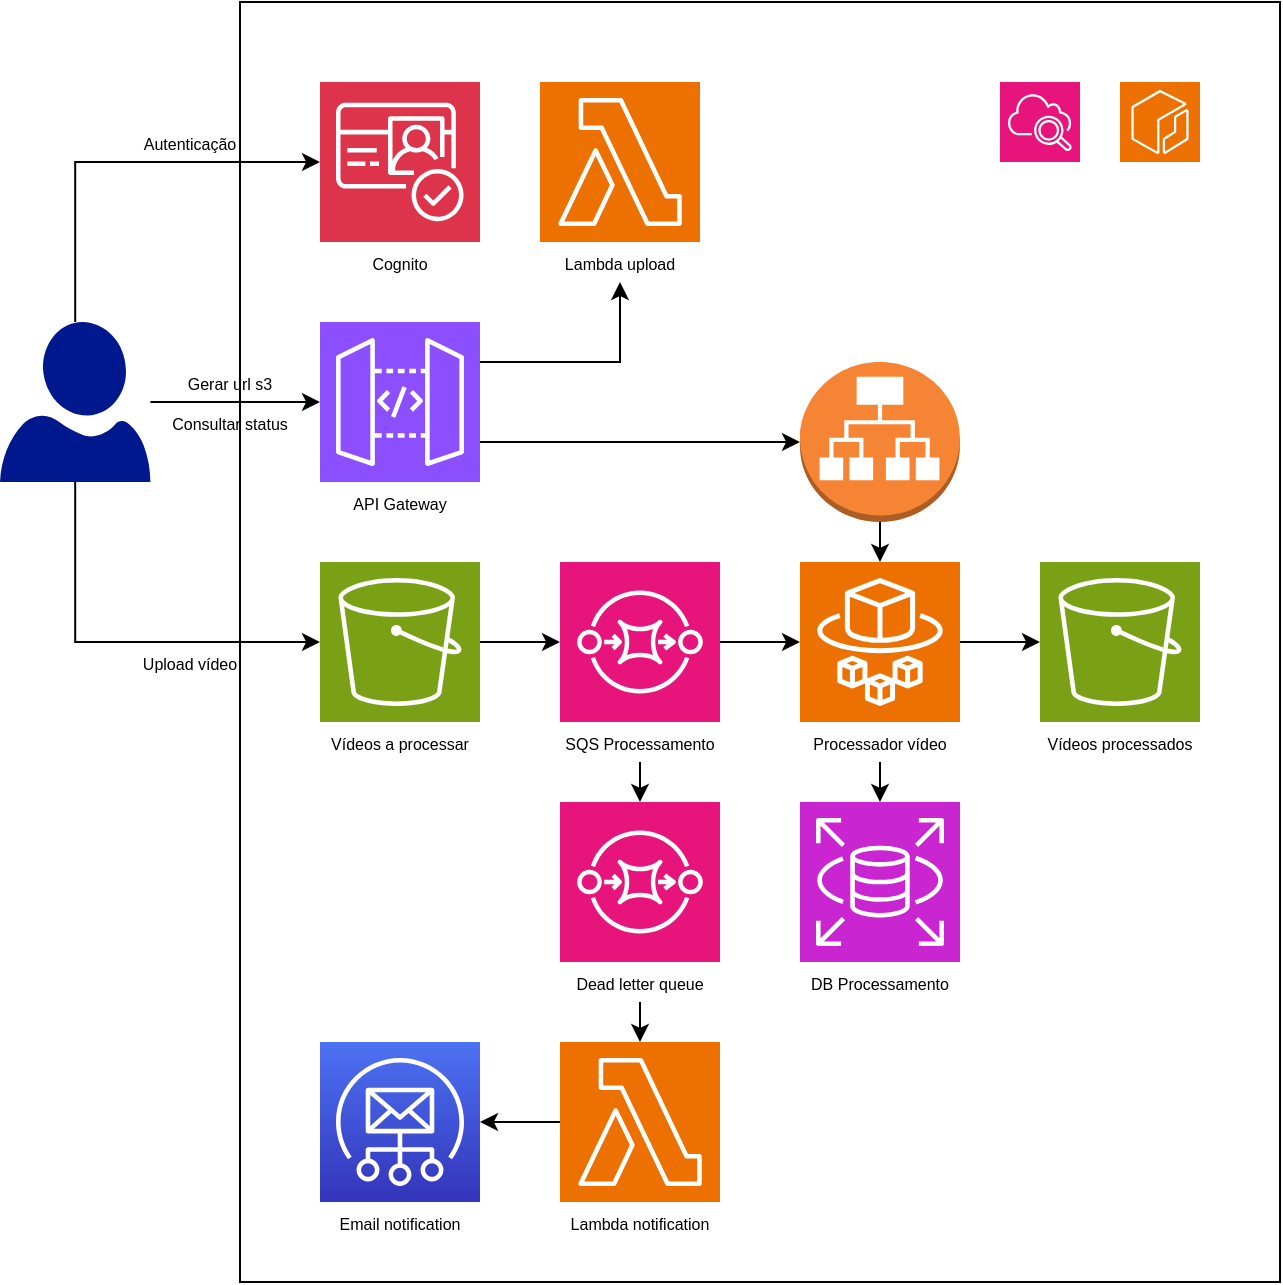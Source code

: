<mxfile version="24.4.0" type="device">
  <diagram name="Arquitetura" id="g2jQuPB9zfOCcW3fMq6r">
    <mxGraphModel dx="600" dy="355" grid="1" gridSize="10" guides="1" tooltips="1" connect="1" arrows="1" fold="1" page="1" pageScale="1" pageWidth="1169" pageHeight="827" math="0" shadow="0">
      <root>
        <mxCell id="0" />
        <mxCell id="1" parent="0" />
        <mxCell id="0qVQoLVR08lyclSMBbJr-56" value="" style="rounded=0;whiteSpace=wrap;html=1;" parent="1" vertex="1">
          <mxGeometry x="160" y="40" width="520" height="640" as="geometry" />
        </mxCell>
        <mxCell id="0qVQoLVR08lyclSMBbJr-6" style="edgeStyle=orthogonalEdgeStyle;rounded=0;orthogonalLoop=1;jettySize=auto;html=1;" parent="1" source="0qVQoLVR08lyclSMBbJr-2" target="0qVQoLVR08lyclSMBbJr-4" edge="1">
          <mxGeometry relative="1" as="geometry" />
        </mxCell>
        <mxCell id="0qVQoLVR08lyclSMBbJr-2" value="" style="sketch=0;aspect=fixed;pointerEvents=1;shadow=0;dashed=0;html=1;strokeColor=none;labelPosition=center;verticalLabelPosition=bottom;verticalAlign=top;align=center;fillColor=#00188D;shape=mxgraph.azure.user" parent="1" vertex="1">
          <mxGeometry x="40" y="200" width="75.2" height="80" as="geometry" />
        </mxCell>
        <mxCell id="0qVQoLVR08lyclSMBbJr-3" value="" style="sketch=0;points=[[0,0,0],[0.25,0,0],[0.5,0,0],[0.75,0,0],[1,0,0],[0,1,0],[0.25,1,0],[0.5,1,0],[0.75,1,0],[1,1,0],[0,0.25,0],[0,0.5,0],[0,0.75,0],[1,0.25,0],[1,0.5,0],[1,0.75,0]];outlineConnect=0;fontColor=#232F3E;fillColor=#DD344C;strokeColor=#ffffff;dashed=0;verticalLabelPosition=bottom;verticalAlign=top;align=center;html=1;fontSize=12;fontStyle=0;aspect=fixed;shape=mxgraph.aws4.resourceIcon;resIcon=mxgraph.aws4.cognito;" parent="1" vertex="1">
          <mxGeometry x="200" y="80" width="80" height="80" as="geometry" />
        </mxCell>
        <mxCell id="01uk8IoRg_sHXS53o3dz-2" style="edgeStyle=orthogonalEdgeStyle;rounded=0;orthogonalLoop=1;jettySize=auto;html=1;exitX=1;exitY=0.25;exitDx=0;exitDy=0;exitPerimeter=0;entryX=0.5;entryY=1;entryDx=0;entryDy=0;" edge="1" parent="1" source="0qVQoLVR08lyclSMBbJr-4" target="0qVQoLVR08lyclSMBbJr-38">
          <mxGeometry relative="1" as="geometry" />
        </mxCell>
        <mxCell id="01uk8IoRg_sHXS53o3dz-3" style="edgeStyle=orthogonalEdgeStyle;rounded=0;orthogonalLoop=1;jettySize=auto;html=1;exitX=1;exitY=0.75;exitDx=0;exitDy=0;exitPerimeter=0;" edge="1" parent="1" source="0qVQoLVR08lyclSMBbJr-4" target="0qVQoLVR08lyclSMBbJr-29">
          <mxGeometry relative="1" as="geometry" />
        </mxCell>
        <mxCell id="0qVQoLVR08lyclSMBbJr-4" value="" style="sketch=0;points=[[0,0,0],[0.25,0,0],[0.5,0,0],[0.75,0,0],[1,0,0],[0,1,0],[0.25,1,0],[0.5,1,0],[0.75,1,0],[1,1,0],[0,0.25,0],[0,0.5,0],[0,0.75,0],[1,0.25,0],[1,0.5,0],[1,0.75,0]];outlineConnect=0;fontColor=#232F3E;fillColor=#8C4FFF;strokeColor=#ffffff;dashed=0;verticalLabelPosition=bottom;verticalAlign=top;align=center;html=1;fontSize=12;fontStyle=0;aspect=fixed;shape=mxgraph.aws4.resourceIcon;resIcon=mxgraph.aws4.api_gateway;" parent="1" vertex="1">
          <mxGeometry x="200" y="200" width="80" height="80" as="geometry" />
        </mxCell>
        <mxCell id="0qVQoLVR08lyclSMBbJr-7" value="" style="sketch=0;points=[[0,0,0],[0.25,0,0],[0.5,0,0],[0.75,0,0],[1,0,0],[0,1,0],[0.25,1,0],[0.5,1,0],[0.75,1,0],[1,1,0],[0,0.25,0],[0,0.5,0],[0,0.75,0],[1,0.25,0],[1,0.5,0],[1,0.75,0]];outlineConnect=0;fontColor=#232F3E;fillColor=#ED7100;strokeColor=#ffffff;dashed=0;verticalLabelPosition=bottom;verticalAlign=top;align=center;html=1;fontSize=12;fontStyle=0;aspect=fixed;shape=mxgraph.aws4.resourceIcon;resIcon=mxgraph.aws4.lambda;" parent="1" vertex="1">
          <mxGeometry x="310" y="80" width="80" height="80" as="geometry" />
        </mxCell>
        <mxCell id="0qVQoLVR08lyclSMBbJr-8" value="" style="sketch=0;points=[[0,0,0],[0.25,0,0],[0.5,0,0],[0.75,0,0],[1,0,0],[0,1,0],[0.25,1,0],[0.5,1,0],[0.75,1,0],[1,1,0],[0,0.25,0],[0,0.5,0],[0,0.75,0],[1,0.25,0],[1,0.5,0],[1,0.75,0]];outlineConnect=0;fontColor=#232F3E;fillColor=#7AA116;strokeColor=#ffffff;dashed=0;verticalLabelPosition=bottom;verticalAlign=top;align=center;html=1;fontSize=12;fontStyle=0;aspect=fixed;shape=mxgraph.aws4.resourceIcon;resIcon=mxgraph.aws4.s3;" parent="1" vertex="1">
          <mxGeometry x="200" y="320" width="80" height="80" as="geometry" />
        </mxCell>
        <mxCell id="0qVQoLVR08lyclSMBbJr-10" style="edgeStyle=orthogonalEdgeStyle;rounded=0;orthogonalLoop=1;jettySize=auto;html=1;exitX=0.5;exitY=1;exitDx=0;exitDy=0;exitPerimeter=0;entryX=0;entryY=0.5;entryDx=0;entryDy=0;entryPerimeter=0;" parent="1" source="0qVQoLVR08lyclSMBbJr-2" target="0qVQoLVR08lyclSMBbJr-8" edge="1">
          <mxGeometry relative="1" as="geometry" />
        </mxCell>
        <mxCell id="0qVQoLVR08lyclSMBbJr-11" style="edgeStyle=orthogonalEdgeStyle;rounded=0;orthogonalLoop=1;jettySize=auto;html=1;exitX=0.5;exitY=0;exitDx=0;exitDy=0;exitPerimeter=0;entryX=0;entryY=0.5;entryDx=0;entryDy=0;entryPerimeter=0;" parent="1" source="0qVQoLVR08lyclSMBbJr-2" target="0qVQoLVR08lyclSMBbJr-3" edge="1">
          <mxGeometry relative="1" as="geometry" />
        </mxCell>
        <mxCell id="0qVQoLVR08lyclSMBbJr-12" value="" style="sketch=0;points=[[0,0,0],[0.25,0,0],[0.5,0,0],[0.75,0,0],[1,0,0],[0,1,0],[0.25,1,0],[0.5,1,0],[0.75,1,0],[1,1,0],[0,0.25,0],[0,0.5,0],[0,0.75,0],[1,0.25,0],[1,0.5,0],[1,0.75,0]];outlineConnect=0;fontColor=#232F3E;fillColor=#E7157B;strokeColor=#ffffff;dashed=0;verticalLabelPosition=bottom;verticalAlign=top;align=center;html=1;fontSize=12;fontStyle=0;aspect=fixed;shape=mxgraph.aws4.resourceIcon;resIcon=mxgraph.aws4.sqs;" parent="1" vertex="1">
          <mxGeometry x="320" y="320" width="80" height="80" as="geometry" />
        </mxCell>
        <mxCell id="0qVQoLVR08lyclSMBbJr-13" style="edgeStyle=orthogonalEdgeStyle;rounded=0;orthogonalLoop=1;jettySize=auto;html=1;exitX=1;exitY=0.5;exitDx=0;exitDy=0;exitPerimeter=0;entryX=0;entryY=0.5;entryDx=0;entryDy=0;entryPerimeter=0;" parent="1" source="0qVQoLVR08lyclSMBbJr-8" target="0qVQoLVR08lyclSMBbJr-12" edge="1">
          <mxGeometry relative="1" as="geometry" />
        </mxCell>
        <mxCell id="0qVQoLVR08lyclSMBbJr-15" value="" style="sketch=0;points=[[0,0,0],[0.25,0,0],[0.5,0,0],[0.75,0,0],[1,0,0],[0,1,0],[0.25,1,0],[0.5,1,0],[0.75,1,0],[1,1,0],[0,0.25,0],[0,0.5,0],[0,0.75,0],[1,0.25,0],[1,0.5,0],[1,0.75,0]];outlineConnect=0;fontColor=#232F3E;fillColor=#ED7100;strokeColor=#ffffff;dashed=0;verticalLabelPosition=bottom;verticalAlign=top;align=center;html=1;fontSize=12;fontStyle=0;aspect=fixed;shape=mxgraph.aws4.resourceIcon;resIcon=mxgraph.aws4.fargate;" parent="1" vertex="1">
          <mxGeometry x="440" y="320" width="80" height="80" as="geometry" />
        </mxCell>
        <mxCell id="0qVQoLVR08lyclSMBbJr-16" style="edgeStyle=orthogonalEdgeStyle;rounded=0;orthogonalLoop=1;jettySize=auto;html=1;exitX=1;exitY=0.5;exitDx=0;exitDy=0;exitPerimeter=0;entryX=0;entryY=0.5;entryDx=0;entryDy=0;entryPerimeter=0;" parent="1" source="0qVQoLVR08lyclSMBbJr-12" target="0qVQoLVR08lyclSMBbJr-15" edge="1">
          <mxGeometry relative="1" as="geometry" />
        </mxCell>
        <mxCell id="0qVQoLVR08lyclSMBbJr-17" value="" style="sketch=0;points=[[0,0,0],[0.25,0,0],[0.5,0,0],[0.75,0,0],[1,0,0],[0,1,0],[0.25,1,0],[0.5,1,0],[0.75,1,0],[1,1,0],[0,0.25,0],[0,0.5,0],[0,0.75,0],[1,0.25,0],[1,0.5,0],[1,0.75,0]];outlineConnect=0;fontColor=#232F3E;fillColor=#E7157B;strokeColor=#ffffff;dashed=0;verticalLabelPosition=bottom;verticalAlign=top;align=center;html=1;fontSize=12;fontStyle=0;aspect=fixed;shape=mxgraph.aws4.resourceIcon;resIcon=mxgraph.aws4.sqs;" parent="1" vertex="1">
          <mxGeometry x="320" y="440" width="80" height="80" as="geometry" />
        </mxCell>
        <mxCell id="0qVQoLVR08lyclSMBbJr-23" value="" style="sketch=0;points=[[0,0,0],[0.25,0,0],[0.5,0,0],[0.75,0,0],[1,0,0],[0,1,0],[0.25,1,0],[0.5,1,0],[0.75,1,0],[1,1,0],[0,0.25,0],[0,0.5,0],[0,0.75,0],[1,0.25,0],[1,0.5,0],[1,0.75,0]];outlineConnect=0;fontColor=#232F3E;fillColor=#ED7100;strokeColor=#ffffff;dashed=0;verticalLabelPosition=bottom;verticalAlign=top;align=center;html=1;fontSize=12;fontStyle=0;aspect=fixed;shape=mxgraph.aws4.resourceIcon;resIcon=mxgraph.aws4.lambda;" parent="1" vertex="1">
          <mxGeometry x="320" y="560" width="80" height="80" as="geometry" />
        </mxCell>
        <mxCell id="0qVQoLVR08lyclSMBbJr-25" value="" style="sketch=0;points=[[0,0,0],[0.25,0,0],[0.5,0,0],[0.75,0,0],[1,0,0],[0,1,0],[0.25,1,0],[0.5,1,0],[0.75,1,0],[1,1,0],[0,0.25,0],[0,0.5,0],[0,0.75,0],[1,0.25,0],[1,0.5,0],[1,0.75,0]];outlineConnect=0;fontColor=#232F3E;gradientColor=#4D72F3;gradientDirection=north;fillColor=#3334B9;strokeColor=#ffffff;dashed=0;verticalLabelPosition=bottom;verticalAlign=top;align=center;html=1;fontSize=12;fontStyle=0;aspect=fixed;shape=mxgraph.aws4.resourceIcon;resIcon=mxgraph.aws4.simple_email_service;" parent="1" vertex="1">
          <mxGeometry x="200" y="560" width="80" height="80" as="geometry" />
        </mxCell>
        <mxCell id="0qVQoLVR08lyclSMBbJr-26" style="edgeStyle=orthogonalEdgeStyle;rounded=0;orthogonalLoop=1;jettySize=auto;html=1;exitX=0;exitY=0.5;exitDx=0;exitDy=0;exitPerimeter=0;entryX=1;entryY=0.5;entryDx=0;entryDy=0;entryPerimeter=0;" parent="1" source="0qVQoLVR08lyclSMBbJr-23" target="0qVQoLVR08lyclSMBbJr-25" edge="1">
          <mxGeometry relative="1" as="geometry" />
        </mxCell>
        <mxCell id="0qVQoLVR08lyclSMBbJr-29" value="" style="outlineConnect=0;dashed=0;verticalLabelPosition=bottom;verticalAlign=top;align=center;html=1;shape=mxgraph.aws3.application_load_balancer;fillColor=#F58534;gradientColor=none;" parent="1" vertex="1">
          <mxGeometry x="440" y="220" width="80" height="80" as="geometry" />
        </mxCell>
        <mxCell id="0qVQoLVR08lyclSMBbJr-32" value="" style="sketch=0;points=[[0,0,0],[0.25,0,0],[0.5,0,0],[0.75,0,0],[1,0,0],[0,1,0],[0.25,1,0],[0.5,1,0],[0.75,1,0],[1,1,0],[0,0.25,0],[0,0.5,0],[0,0.75,0],[1,0.25,0],[1,0.5,0],[1,0.75,0]];outlineConnect=0;fontColor=#232F3E;fillColor=#7AA116;strokeColor=#ffffff;dashed=0;verticalLabelPosition=bottom;verticalAlign=top;align=center;html=1;fontSize=12;fontStyle=0;aspect=fixed;shape=mxgraph.aws4.resourceIcon;resIcon=mxgraph.aws4.s3;" parent="1" vertex="1">
          <mxGeometry x="560" y="320" width="80" height="80" as="geometry" />
        </mxCell>
        <mxCell id="0qVQoLVR08lyclSMBbJr-33" style="edgeStyle=orthogonalEdgeStyle;rounded=0;orthogonalLoop=1;jettySize=auto;html=1;exitX=1;exitY=0.5;exitDx=0;exitDy=0;exitPerimeter=0;entryX=0;entryY=0.5;entryDx=0;entryDy=0;entryPerimeter=0;" parent="1" source="0qVQoLVR08lyclSMBbJr-15" target="0qVQoLVR08lyclSMBbJr-32" edge="1">
          <mxGeometry relative="1" as="geometry" />
        </mxCell>
        <mxCell id="0qVQoLVR08lyclSMBbJr-34" value="&lt;font style=&quot;font-size: 8px;&quot;&gt;Autenticação&lt;/font&gt;" style="text;html=1;align=center;verticalAlign=middle;whiteSpace=wrap;rounded=0;" parent="1" vertex="1">
          <mxGeometry x="80" y="100" width="110" height="20" as="geometry" />
        </mxCell>
        <mxCell id="0qVQoLVR08lyclSMBbJr-35" value="&lt;font style=&quot;font-size: 8px;&quot;&gt;Upload vídeo&lt;/font&gt;" style="text;html=1;align=center;verticalAlign=middle;whiteSpace=wrap;rounded=0;" parent="1" vertex="1">
          <mxGeometry x="80" y="360" width="110" height="20" as="geometry" />
        </mxCell>
        <mxCell id="0qVQoLVR08lyclSMBbJr-38" value="&lt;font style=&quot;font-size: 8px;&quot;&gt;Lambda upload&lt;/font&gt;" style="text;html=1;align=center;verticalAlign=middle;whiteSpace=wrap;rounded=0;" parent="1" vertex="1">
          <mxGeometry x="310" y="160" width="80" height="20" as="geometry" />
        </mxCell>
        <mxCell id="0qVQoLVR08lyclSMBbJr-41" value="&lt;font style=&quot;font-size: 8px;&quot;&gt;Processador vídeo&lt;/font&gt;" style="text;html=1;align=center;verticalAlign=middle;whiteSpace=wrap;rounded=0;" parent="1" vertex="1">
          <mxGeometry x="440" y="400" width="80" height="20" as="geometry" />
        </mxCell>
        <mxCell id="0qVQoLVR08lyclSMBbJr-42" value="&lt;font style=&quot;font-size: 8px;&quot;&gt;Lambda notification&lt;/font&gt;" style="text;html=1;align=center;verticalAlign=middle;whiteSpace=wrap;rounded=0;" parent="1" vertex="1">
          <mxGeometry x="320" y="640" width="80" height="20" as="geometry" />
        </mxCell>
        <mxCell id="0qVQoLVR08lyclSMBbJr-43" value="&lt;font style=&quot;font-size: 8px;&quot;&gt;Dead letter queue&lt;/font&gt;" style="text;html=1;align=center;verticalAlign=middle;whiteSpace=wrap;rounded=0;" parent="1" vertex="1">
          <mxGeometry x="320" y="520" width="80" height="20" as="geometry" />
        </mxCell>
        <mxCell id="0qVQoLVR08lyclSMBbJr-45" style="edgeStyle=orthogonalEdgeStyle;rounded=0;orthogonalLoop=1;jettySize=auto;html=1;exitX=0.5;exitY=1;exitDx=0;exitDy=0;entryX=0.5;entryY=0;entryDx=0;entryDy=0;entryPerimeter=0;" parent="1" source="0qVQoLVR08lyclSMBbJr-43" target="0qVQoLVR08lyclSMBbJr-23" edge="1">
          <mxGeometry relative="1" as="geometry" />
        </mxCell>
        <mxCell id="0qVQoLVR08lyclSMBbJr-46" value="&lt;font style=&quot;font-size: 8px;&quot;&gt;SQS Processamento&lt;/font&gt;" style="text;html=1;align=center;verticalAlign=middle;whiteSpace=wrap;rounded=0;" parent="1" vertex="1">
          <mxGeometry x="320" y="400" width="80" height="20" as="geometry" />
        </mxCell>
        <mxCell id="0qVQoLVR08lyclSMBbJr-47" value="&lt;font style=&quot;font-size: 8px;&quot;&gt;Vídeos processados&lt;/font&gt;" style="text;html=1;align=center;verticalAlign=middle;whiteSpace=wrap;rounded=0;" parent="1" vertex="1">
          <mxGeometry x="560" y="400" width="80" height="20" as="geometry" />
        </mxCell>
        <mxCell id="0qVQoLVR08lyclSMBbJr-48" value="&lt;font style=&quot;font-size: 8px;&quot;&gt;Vídeos a processar&lt;/font&gt;" style="text;html=1;align=center;verticalAlign=middle;whiteSpace=wrap;rounded=0;" parent="1" vertex="1">
          <mxGeometry x="200" y="400" width="80" height="20" as="geometry" />
        </mxCell>
        <mxCell id="0qVQoLVR08lyclSMBbJr-49" style="edgeStyle=orthogonalEdgeStyle;rounded=0;orthogonalLoop=1;jettySize=auto;html=1;exitX=0.5;exitY=1;exitDx=0;exitDy=0;entryX=0.5;entryY=0;entryDx=0;entryDy=0;entryPerimeter=0;" parent="1" source="0qVQoLVR08lyclSMBbJr-46" target="0qVQoLVR08lyclSMBbJr-17" edge="1">
          <mxGeometry relative="1" as="geometry" />
        </mxCell>
        <mxCell id="0qVQoLVR08lyclSMBbJr-50" value="&lt;font style=&quot;font-size: 8px;&quot;&gt;Email notification&lt;/font&gt;" style="text;html=1;align=center;verticalAlign=middle;whiteSpace=wrap;rounded=0;" parent="1" vertex="1">
          <mxGeometry x="200" y="640" width="80" height="20" as="geometry" />
        </mxCell>
        <mxCell id="0qVQoLVR08lyclSMBbJr-52" value="&lt;font style=&quot;font-size: 8px;&quot;&gt;Gerar url s3&lt;/font&gt;" style="text;html=1;align=center;verticalAlign=middle;whiteSpace=wrap;rounded=0;" parent="1" vertex="1">
          <mxGeometry x="120" y="220" width="70" height="20" as="geometry" />
        </mxCell>
        <mxCell id="0qVQoLVR08lyclSMBbJr-53" value="&lt;font style=&quot;font-size: 8px;&quot;&gt;Consultar status&lt;/font&gt;" style="text;html=1;align=center;verticalAlign=middle;whiteSpace=wrap;rounded=0;" parent="1" vertex="1">
          <mxGeometry x="120" y="240" width="70" height="20" as="geometry" />
        </mxCell>
        <mxCell id="0qVQoLVR08lyclSMBbJr-54" value="&lt;font style=&quot;font-size: 8px;&quot;&gt;API Gateway&lt;/font&gt;" style="text;html=1;align=center;verticalAlign=middle;whiteSpace=wrap;rounded=0;" parent="1" vertex="1">
          <mxGeometry x="200" y="280" width="80" height="20" as="geometry" />
        </mxCell>
        <mxCell id="0qVQoLVR08lyclSMBbJr-55" value="&lt;font style=&quot;font-size: 8px;&quot;&gt;Cognito&lt;/font&gt;" style="text;html=1;align=center;verticalAlign=middle;whiteSpace=wrap;rounded=0;" parent="1" vertex="1">
          <mxGeometry x="200" y="160" width="80" height="20" as="geometry" />
        </mxCell>
        <mxCell id="VYeEVYKK5YOsF5GP3dSB-1" value="" style="sketch=0;points=[[0,0,0],[0.25,0,0],[0.5,0,0],[0.75,0,0],[1,0,0],[0,1,0],[0.25,1,0],[0.5,1,0],[0.75,1,0],[1,1,0],[0,0.25,0],[0,0.5,0],[0,0.75,0],[1,0.25,0],[1,0.5,0],[1,0.75,0]];outlineConnect=0;fontColor=#232F3E;fillColor=#ED7100;strokeColor=#ffffff;dashed=0;verticalLabelPosition=bottom;verticalAlign=top;align=center;html=1;fontSize=12;fontStyle=0;aspect=fixed;shape=mxgraph.aws4.resourceIcon;resIcon=mxgraph.aws4.ecr;" parent="1" vertex="1">
          <mxGeometry x="600" y="80" width="40" height="40" as="geometry" />
        </mxCell>
        <mxCell id="VYeEVYKK5YOsF5GP3dSB-2" value="" style="sketch=0;points=[[0,0,0],[0.25,0,0],[0.5,0,0],[0.75,0,0],[1,0,0],[0,1,0],[0.25,1,0],[0.5,1,0],[0.75,1,0],[1,1,0],[0,0.25,0],[0,0.5,0],[0,0.75,0],[1,0.25,0],[1,0.5,0],[1,0.75,0]];points=[[0,0,0],[0.25,0,0],[0.5,0,0],[0.75,0,0],[1,0,0],[0,1,0],[0.25,1,0],[0.5,1,0],[0.75,1,0],[1,1,0],[0,0.25,0],[0,0.5,0],[0,0.75,0],[1,0.25,0],[1,0.5,0],[1,0.75,0]];outlineConnect=0;fontColor=#232F3E;fillColor=#E7157B;strokeColor=#ffffff;dashed=0;verticalLabelPosition=bottom;verticalAlign=top;align=center;html=1;fontSize=12;fontStyle=0;aspect=fixed;shape=mxgraph.aws4.resourceIcon;resIcon=mxgraph.aws4.cloudwatch_2;" parent="1" vertex="1">
          <mxGeometry x="540" y="80" width="40" height="40" as="geometry" />
        </mxCell>
        <mxCell id="01uk8IoRg_sHXS53o3dz-5" style="edgeStyle=orthogonalEdgeStyle;rounded=0;orthogonalLoop=1;jettySize=auto;html=1;exitX=0.5;exitY=1;exitDx=0;exitDy=0;exitPerimeter=0;entryX=0.5;entryY=0;entryDx=0;entryDy=0;entryPerimeter=0;" edge="1" parent="1" source="0qVQoLVR08lyclSMBbJr-29" target="0qVQoLVR08lyclSMBbJr-15">
          <mxGeometry relative="1" as="geometry" />
        </mxCell>
        <mxCell id="01uk8IoRg_sHXS53o3dz-6" value="" style="sketch=0;points=[[0,0,0],[0.25,0,0],[0.5,0,0],[0.75,0,0],[1,0,0],[0,1,0],[0.25,1,0],[0.5,1,0],[0.75,1,0],[1,1,0],[0,0.25,0],[0,0.5,0],[0,0.75,0],[1,0.25,0],[1,0.5,0],[1,0.75,0]];outlineConnect=0;fontColor=#232F3E;fillColor=#C925D1;strokeColor=#ffffff;dashed=0;verticalLabelPosition=bottom;verticalAlign=top;align=center;html=1;fontSize=12;fontStyle=0;aspect=fixed;shape=mxgraph.aws4.resourceIcon;resIcon=mxgraph.aws4.rds;" vertex="1" parent="1">
          <mxGeometry x="440" y="440" width="80" height="80" as="geometry" />
        </mxCell>
        <mxCell id="01uk8IoRg_sHXS53o3dz-7" style="edgeStyle=orthogonalEdgeStyle;rounded=0;orthogonalLoop=1;jettySize=auto;html=1;exitX=0.5;exitY=1;exitDx=0;exitDy=0;entryX=0.5;entryY=0;entryDx=0;entryDy=0;entryPerimeter=0;" edge="1" parent="1" source="0qVQoLVR08lyclSMBbJr-41" target="01uk8IoRg_sHXS53o3dz-6">
          <mxGeometry relative="1" as="geometry" />
        </mxCell>
        <mxCell id="01uk8IoRg_sHXS53o3dz-8" value="&lt;span style=&quot;font-size: 8px;&quot;&gt;DB Processamento&lt;/span&gt;" style="text;html=1;align=center;verticalAlign=middle;whiteSpace=wrap;rounded=0;" vertex="1" parent="1">
          <mxGeometry x="440" y="520" width="80" height="20" as="geometry" />
        </mxCell>
      </root>
    </mxGraphModel>
  </diagram>
</mxfile>
